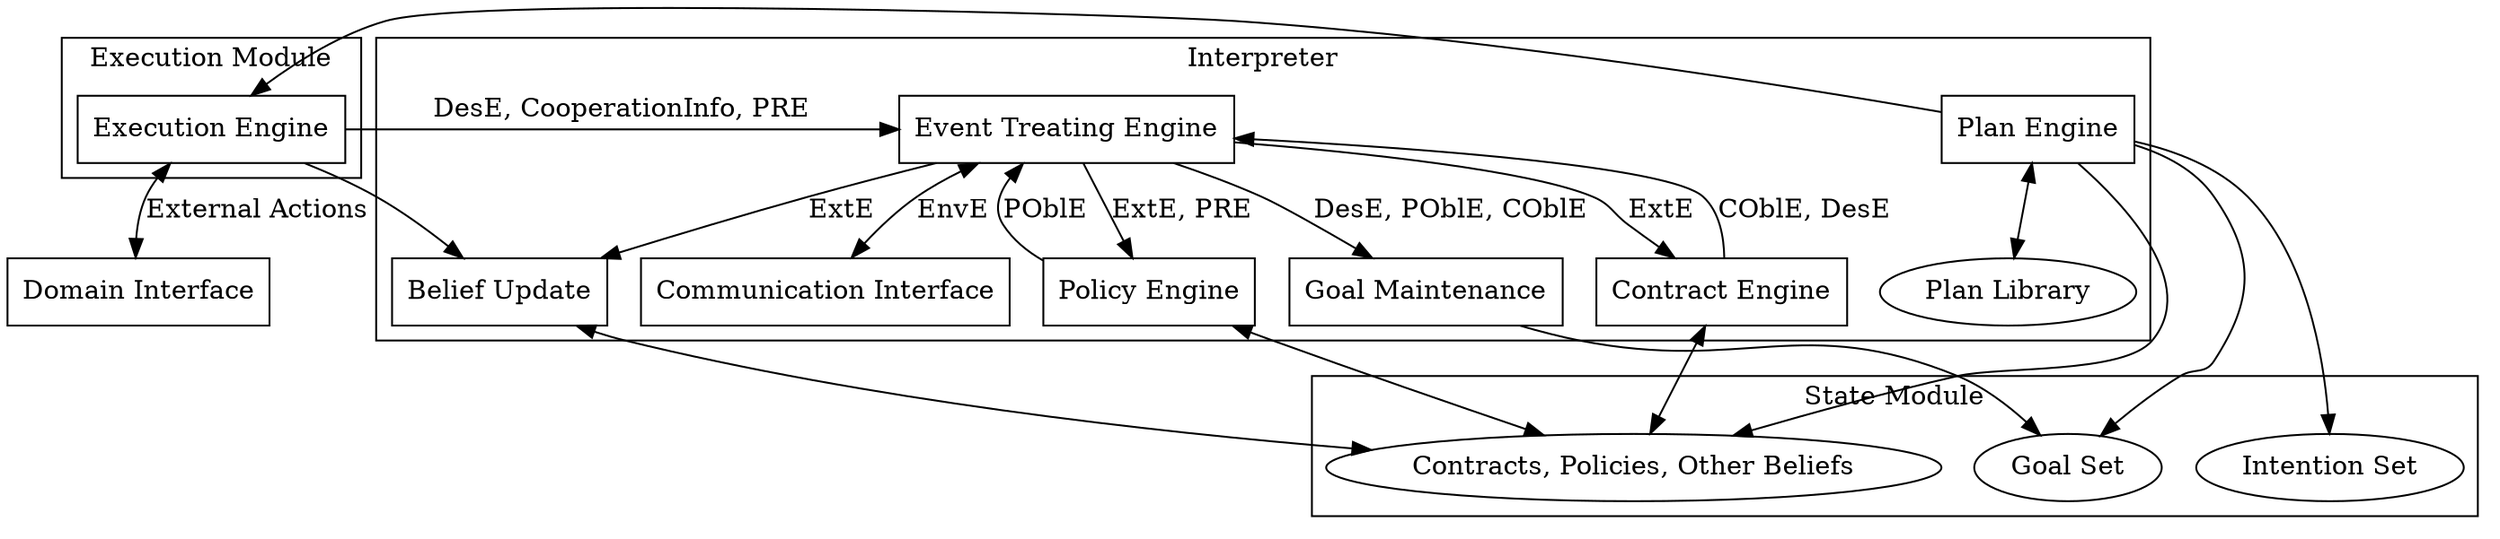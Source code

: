 digraph {
    node [shape = rectangle];
    "Domain Interface"
    subgraph cluster_Execution_Module {
        label = "Execution Module";
        "Execution Engine";
    }
    subgraph cluster_State_Module {
        label = "State Module";
        "Intention Set" [shape = oval];
        "Goal Set" [shape = oval];
        "Contracts, Policies, Other Beliefs" [shape = oval];
    }
    subgraph cluster_Interpreter {
        label = "Interpreter";
        "Plan Library" [shape = oval];
        "Plan Engine";
        "Goal Maintenance";
        "Contract Engine";
        "Policy Engine";
        "Event Treating Engine";
        "Belief Update";
        "Communication Interface";
    }

    "Execution Engine" -> "Domain Interface" [dir = both label = "External Actions"];
    "Execution Engine" -> "Belief Update";
    "Execution Engine" -> "Event Treating Engine" [label = "DesE, CooperationInfo, PRE"];

    "Plan Engine" -> "Intention Set";
    "Plan Engine" -> "Plan Library" [dir = both];
    "Plan Engine" -> "Execution Engine";
    "Plan Engine" -> "Contracts, Policies, Other Beliefs";
    "Plan Engine" -> "Goal Set";

    "Goal Maintenance" -> "Goal Set";

    "Contract Engine" -> "Contracts, Policies, Other Beliefs" [dir = both];
    "Contract Engine" -> "Event Treating Engine" [label = "COblE, DesE"];

    "Policy Engine" -> "Event Treating Engine" [label = "POblE"];
    "Policy Engine" -> "Contracts, Policies, Other Beliefs" [dir = both];

    "Event Treating Engine" -> "Policy Engine" [label = "ExtE, PRE"];
    "Event Treating Engine" -> "Contract Engine" [label = "ExtE"];
    "Event Treating Engine" -> "Goal Maintenance" [label = "DesE, POblE, COblE"];
    "Event Treating Engine" -> "Belief Update" [label = "ExtE"];
    "Event Treating Engine" -> "Communication Interface" [dir = both label = "EnvE"];

    "Belief Update" -> "Contracts, Policies, Other Beliefs" [dir = both];
}
